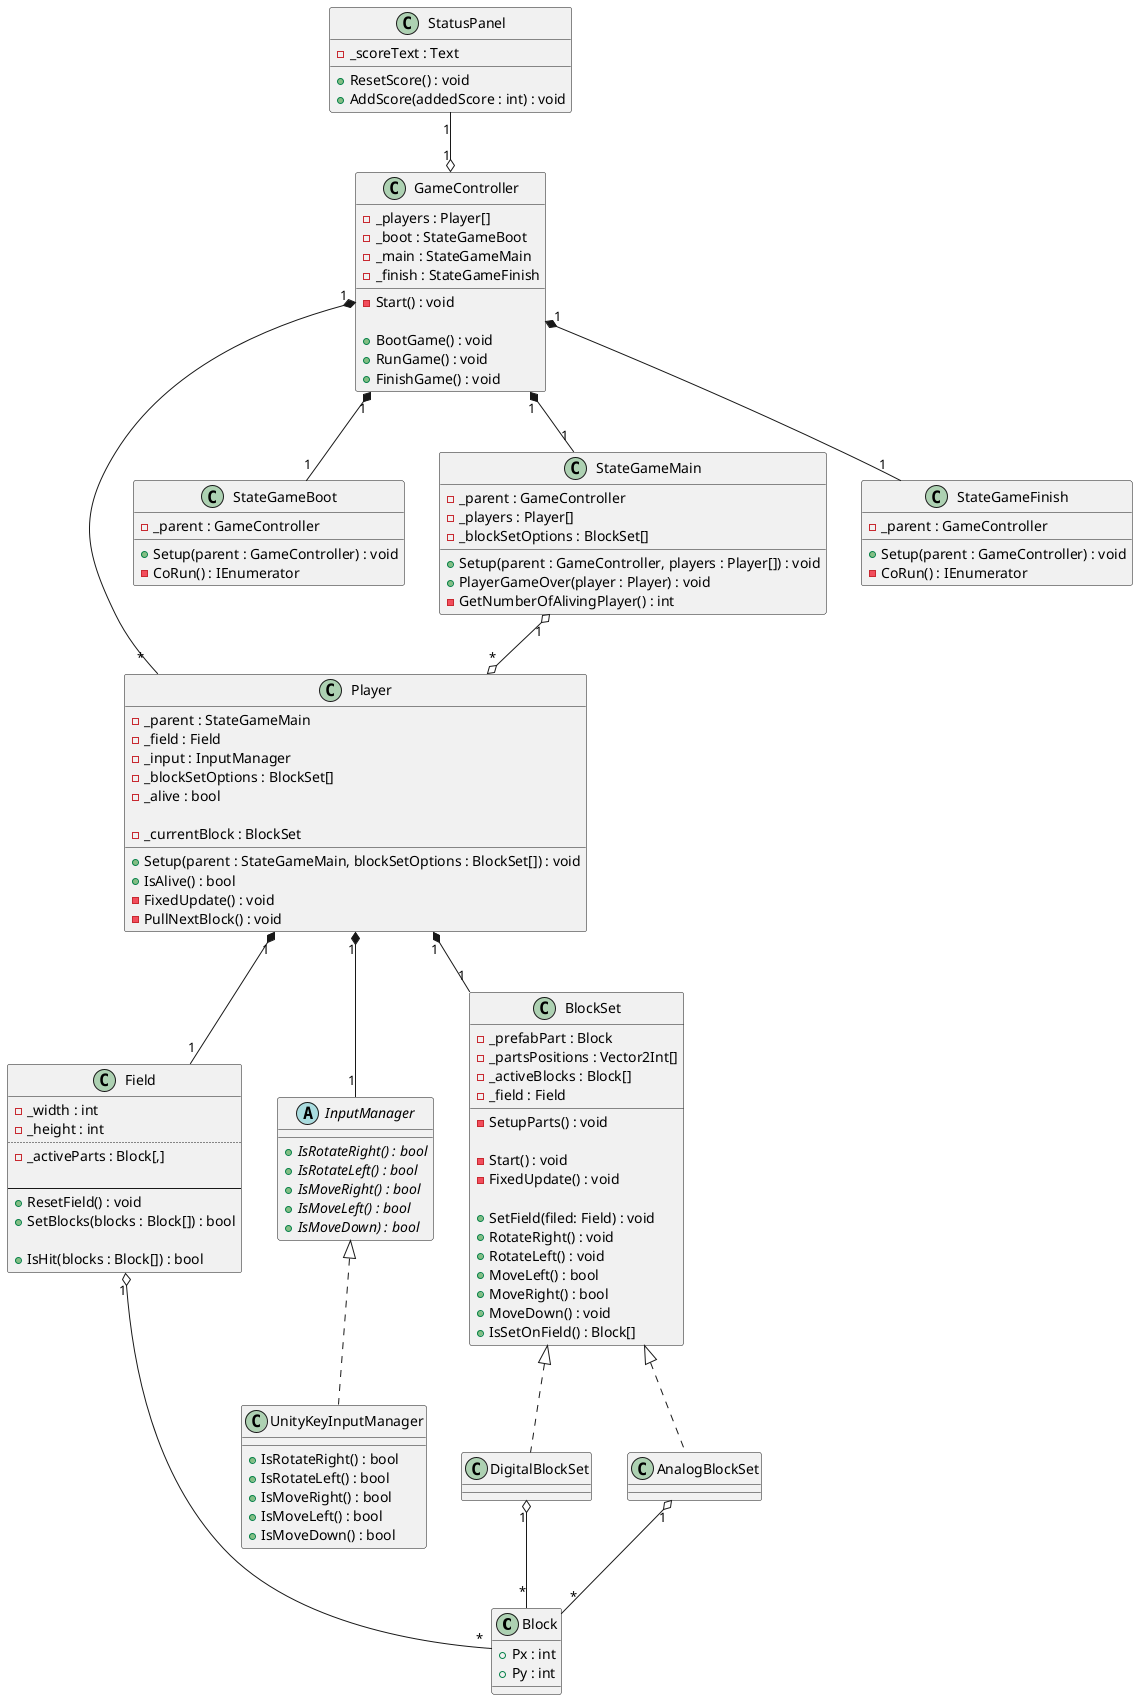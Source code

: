 @startuml

class Block
{
    + Px : int
    + Py : int
}

' フィールドの状態を管理する
class Field
{
    - _width : int
    - _height : int
    ..
    - _activeParts : Block[,]

    --
    + ResetField() : void
    ' @return ブロックが積みあがってしまったらtrue, そうでなければfalse を返す
    + SetBlocks(blocks : Block[]) : bool

    + IsHit(blocks : Block[]) : bool
}

' ゲームの進行を管理する
class GameController
{
    - _players : Player[]
    - _boot : StateGameBoot
    - _main : StateGameMain
    - _finish : StateGameFinish

    - Start() : void

    + BootGame() : void
    + RunGame() : void
    + FinishGame() : void
}

class Player
{
    - _parent : StateGameMain
    - _field : Field
    - _input : InputManager
    - _blockSetOptions : BlockSet[]
    - _alive : bool

    - _currentBlock : BlockSet

    + Setup(parent : StateGameMain, blockSetOptions : BlockSet[]) : void
    + IsAlive() : bool
    - FixedUpdate() : void
    - PullNextBlock() : void
}

class StateGameBoot
{
    - _parent : GameController

    + Setup(parent : GameController) : void
    - CoRun() : IEnumerator
}

class StateGameMain
{
    - _parent : GameController
    - _players : Player[]
    - _blockSetOptions : BlockSet[]

    + Setup(parent : GameController, players : Player[]) : void
    + PlayerGameOver(player : Player) : void
    - GetNumberOfAlivingPlayer() : int
}

class StateGameFinish
{
    - _parent : GameController

    + Setup(parent : GameController) : void
    - CoRun() : IEnumerator
}

abstract class InputManager
{
    + {abstract} IsRotateRight() : bool
    + {abstract} IsRotateLeft() : bool
    + {abstract} IsMoveRight() : bool
    + {abstract} IsMoveLeft() : bool
    + {abstract} IsMoveDown) : bool
}

class UnityKeyInputManager
{
    + IsRotateRight() : bool
    + IsRotateLeft() : bool
    + IsMoveRight() : bool
    + IsMoveLeft() : bool
    + IsMoveDown() : bool
}

' ブロックの状態を管理する
class BlockSet
{
    - _prefabPart : Block
    - _partsPositions : Vector2Int[]
    - _activeBlocks : Block[]
    - _field : Field

    - SetupParts() : void

    - Start() : void
    - FixedUpdate() : void

    + SetField(filed: Field) : void
    + RotateRight() : void
    + RotateLeft() : void
    ' @return 移動できる場合はtrue, 何かにぶつかって移動できない場合はfalse
    + MoveLeft() : bool
    ' @return 移動できる場合はtrue, 何かにぶつかって移動できない場合はfalse
    + MoveRight() : bool
    + MoveDown() : void
    ' @return フィールドに設置された直後であれば設置されたブロックの配列を、設置されていなければnull を返す
    + IsSetOnField() : Block[]
}


class StatusPanel
{
    - _scoreText : Text
 
    + ResetScore() : void
    + AddScore(addedScore : int) : void
}

Player "1" *-- "1" Field
Player "1" *-- "1" BlockSet
Player "1" *-- "1" InputManager

GameController "1" *-- "*" Player
GameController "1" *-- "1" StateGameBoot
GameController "1" *-- "1" StateGameMain
GameController "1" *-- "1" StateGameFinish

StateGameMain "1" o--o "*" Player

StatusPanel "1" --o "1" GameController

BlockSet <|.. DigitalBlockSet
BlockSet <|.. AnalogBlockSet

InputManager <|.. UnityKeyInputManager

Field "1" o-- "*" Block
DigitalBlockSet "1" o-- "*" Block
AnalogBlockSet "1" o-- "*" Block

@enduml
